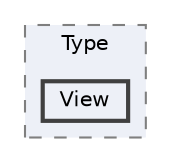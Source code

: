 digraph "C:/Users/むずでょ/Documents/Unity Projects/RMU-1-00-00-Research/Assets/RPGMaker/Codebase/Editor/Hierarchy/Region/Type/View"
{
 // LATEX_PDF_SIZE
  bgcolor="transparent";
  edge [fontname=Helvetica,fontsize=10,labelfontname=Helvetica,labelfontsize=10];
  node [fontname=Helvetica,fontsize=10,shape=box,height=0.2,width=0.4];
  compound=true
  subgraph clusterdir_68541404ba8d29cec4983f1a456b79cd {
    graph [ bgcolor="#edf0f7", pencolor="grey50", label="Type", fontname=Helvetica,fontsize=10 style="filled,dashed", URL="dir_68541404ba8d29cec4983f1a456b79cd.html",tooltip=""]
  dir_9ed9319326263ccd0c039ed0166f8a23 [label="View", fillcolor="#edf0f7", color="grey25", style="filled,bold", URL="dir_9ed9319326263ccd0c039ed0166f8a23.html",tooltip=""];
  }
}
